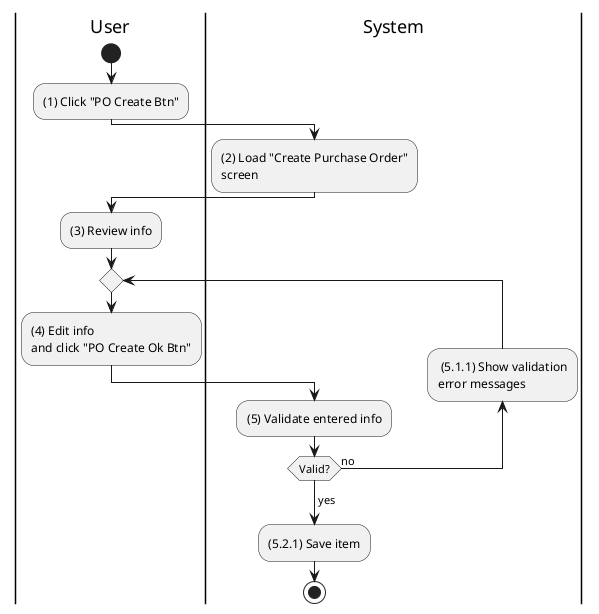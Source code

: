 @startuml purchase-order-create
|u|User
|s|System

|u|
start
:(1) Click "PO Create Btn";

|s|
:(2) Load "Create Purchase Order"\nscreen;

|u|
:(3) Review info;
repeat
    :(4) Edit info\nand click "PO Create Ok Btn";

    |s|
    :(5) Validate entered info;
    backward: (5.1.1) Show validation\nerror messages;
repeat while (Valid?) is (no)
->yes;
:(5.2.1) Save item;
stop
@enduml